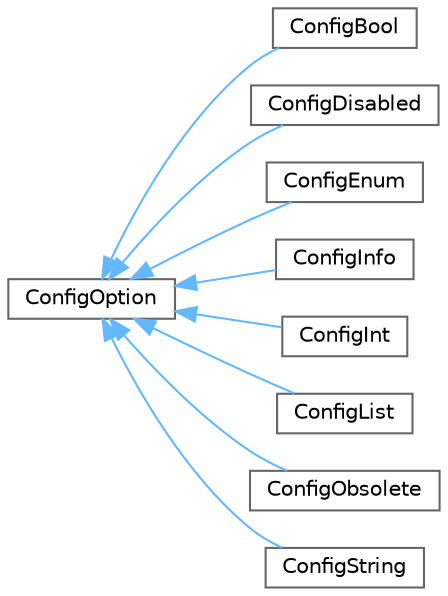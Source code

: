digraph "Graphical Class Hierarchy"
{
 // INTERACTIVE_SVG=YES
 // LATEX_PDF_SIZE
  bgcolor="transparent";
  edge [fontname=Helvetica,fontsize=10,labelfontname=Helvetica,labelfontsize=10];
  node [fontname=Helvetica,fontsize=10,shape=box,height=0.2,width=0.4];
  rankdir="LR";
  Node0 [label="ConfigOption",height=0.2,width=0.4,color="grey40", fillcolor="white", style="filled",URL="$d2/dd3/class_config_option.html",tooltip="Abstract base class for any configuration option."];
  Node0 -> Node1 [dir="back",color="steelblue1",style="solid"];
  Node1 [label="ConfigBool",height=0.2,width=0.4,color="grey40", fillcolor="white", style="filled",URL="$d4/ded/class_config_bool.html",tooltip="Class representing a Boolean type option."];
  Node0 -> Node2 [dir="back",color="steelblue1",style="solid"];
  Node2 [label="ConfigDisabled",height=0.2,width=0.4,color="grey40", fillcolor="white", style="filled",URL="$d5/d86/class_config_disabled.html",tooltip="Section marker for compile time optional options."];
  Node0 -> Node3 [dir="back",color="steelblue1",style="solid"];
  Node3 [label="ConfigEnum",height=0.2,width=0.4,color="grey40", fillcolor="white", style="filled",URL="$df/d59/class_config_enum.html",tooltip="Class representing an enum type option."];
  Node0 -> Node4 [dir="back",color="steelblue1",style="solid"];
  Node4 [label="ConfigInfo",height=0.2,width=0.4,color="grey40", fillcolor="white", style="filled",URL="$dd/d89/class_config_info.html",tooltip="Section marker for grouping the configuration options."];
  Node0 -> Node5 [dir="back",color="steelblue1",style="solid"];
  Node5 [label="ConfigInt",height=0.2,width=0.4,color="grey40", fillcolor="white", style="filled",URL="$d4/d52/class_config_int.html",tooltip="Class representing an integer type option."];
  Node0 -> Node6 [dir="back",color="steelblue1",style="solid"];
  Node6 [label="ConfigList",height=0.2,width=0.4,color="grey40", fillcolor="white", style="filled",URL="$dd/df8/class_config_list.html",tooltip="Class representing a list type option."];
  Node0 -> Node7 [dir="back",color="steelblue1",style="solid"];
  Node7 [label="ConfigObsolete",height=0.2,width=0.4,color="grey40", fillcolor="white", style="filled",URL="$d3/db9/class_config_obsolete.html",tooltip="Section marker for obsolete options."];
  Node0 -> Node8 [dir="back",color="steelblue1",style="solid"];
  Node8 [label="ConfigString",height=0.2,width=0.4,color="grey40", fillcolor="white", style="filled",URL="$d1/dff/class_config_string.html",tooltip="Class representing a string type option."];
}

